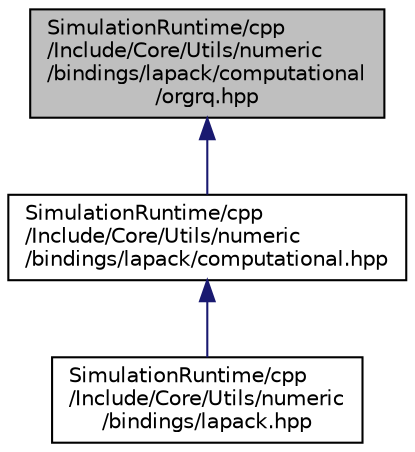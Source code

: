 digraph "SimulationRuntime/cpp/Include/Core/Utils/numeric/bindings/lapack/computational/orgrq.hpp"
{
  edge [fontname="Helvetica",fontsize="10",labelfontname="Helvetica",labelfontsize="10"];
  node [fontname="Helvetica",fontsize="10",shape=record];
  Node71 [label="SimulationRuntime/cpp\l/Include/Core/Utils/numeric\l/bindings/lapack/computational\l/orgrq.hpp",height=0.2,width=0.4,color="black", fillcolor="grey75", style="filled", fontcolor="black"];
  Node71 -> Node72 [dir="back",color="midnightblue",fontsize="10",style="solid",fontname="Helvetica"];
  Node72 [label="SimulationRuntime/cpp\l/Include/Core/Utils/numeric\l/bindings/lapack/computational.hpp",height=0.2,width=0.4,color="black", fillcolor="white", style="filled",URL="$d1/d25/computational_8hpp.html"];
  Node72 -> Node73 [dir="back",color="midnightblue",fontsize="10",style="solid",fontname="Helvetica"];
  Node73 [label="SimulationRuntime/cpp\l/Include/Core/Utils/numeric\l/bindings/lapack.hpp",height=0.2,width=0.4,color="black", fillcolor="white", style="filled",URL="$df/dd2/lapack_8hpp.html"];
}
